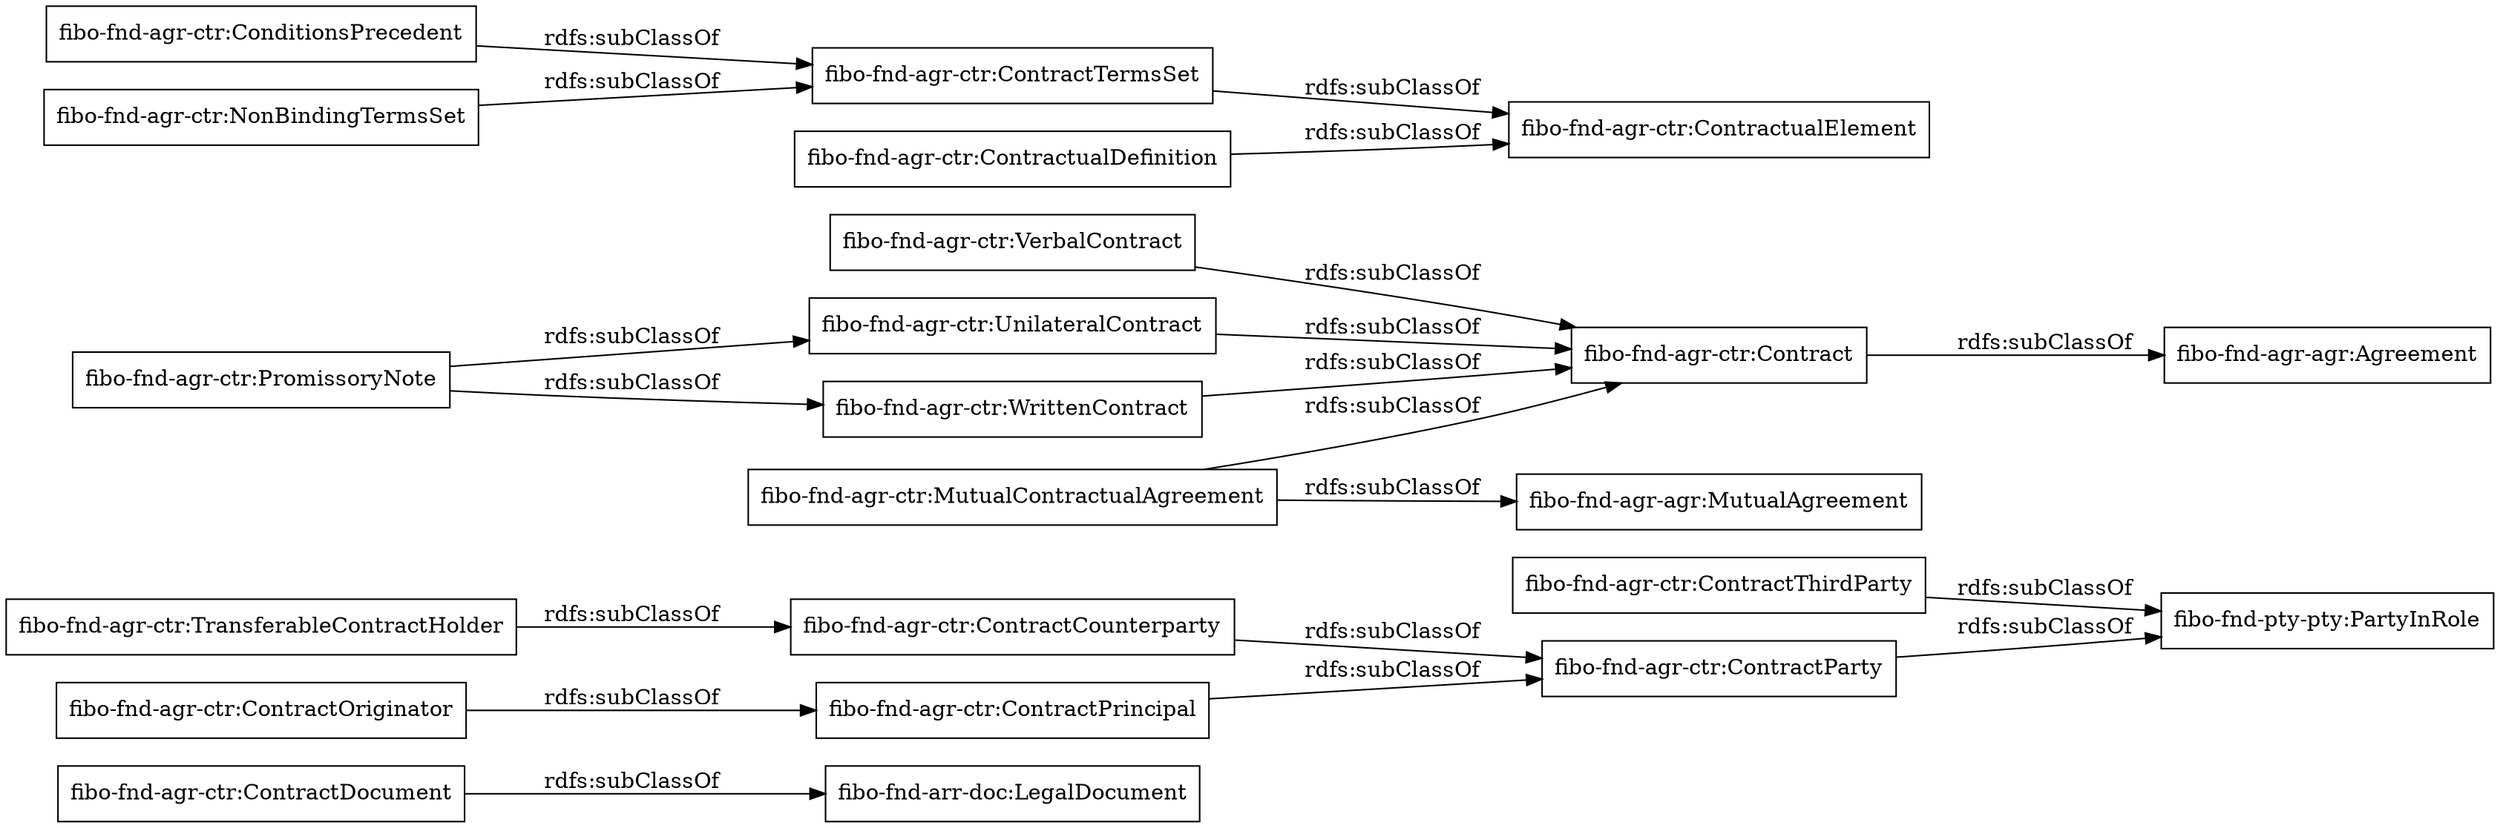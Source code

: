 digraph ar2dtool_diagram { 
rankdir=LR;
size="1000"
node [shape = rectangle, color="black"]; "fibo-fnd-agr-ctr:ContractDocument" "fibo-fnd-agr-ctr:ContractThirdParty" "fibo-fnd-agr-ctr:VerbalContract" "fibo-fnd-agr-ctr:ContractualElement" "fibo-fnd-agr-ctr:UnilateralContract" "fibo-fnd-agr-ctr:MutualContractualAgreement" "fibo-fnd-agr-ctr:ContractCounterparty" "fibo-fnd-agr-ctr:ContractOriginator" "fibo-fnd-agr-ctr:PromissoryNote" "fibo-fnd-agr-ctr:ContractTermsSet" "fibo-fnd-agr-ctr:ConditionsPrecedent" "fibo-fnd-agr-ctr:Contract" "fibo-fnd-agr-ctr:ContractParty" "fibo-fnd-agr-ctr:ContractPrincipal" "fibo-fnd-agr-ctr:ContractualDefinition" "fibo-fnd-agr-ctr:WrittenContract" "fibo-fnd-agr-ctr:NonBindingTermsSet" "fibo-fnd-agr-ctr:TransferableContractHolder" ; /*classes style*/
	"fibo-fnd-agr-ctr:ContractCounterparty" -> "fibo-fnd-agr-ctr:ContractParty" [ label = "rdfs:subClassOf" ];
	"fibo-fnd-agr-ctr:ContractOriginator" -> "fibo-fnd-agr-ctr:ContractPrincipal" [ label = "rdfs:subClassOf" ];
	"fibo-fnd-agr-ctr:ContractParty" -> "fibo-fnd-pty-pty:PartyInRole" [ label = "rdfs:subClassOf" ];
	"fibo-fnd-agr-ctr:ContractualDefinition" -> "fibo-fnd-agr-ctr:ContractualElement" [ label = "rdfs:subClassOf" ];
	"fibo-fnd-agr-ctr:MutualContractualAgreement" -> "fibo-fnd-agr-ctr:Contract" [ label = "rdfs:subClassOf" ];
	"fibo-fnd-agr-ctr:MutualContractualAgreement" -> "fibo-fnd-agr-agr:MutualAgreement" [ label = "rdfs:subClassOf" ];
	"fibo-fnd-agr-ctr:VerbalContract" -> "fibo-fnd-agr-ctr:Contract" [ label = "rdfs:subClassOf" ];
	"fibo-fnd-agr-ctr:Contract" -> "fibo-fnd-agr-agr:Agreement" [ label = "rdfs:subClassOf" ];
	"fibo-fnd-agr-ctr:PromissoryNote" -> "fibo-fnd-agr-ctr:WrittenContract" [ label = "rdfs:subClassOf" ];
	"fibo-fnd-agr-ctr:PromissoryNote" -> "fibo-fnd-agr-ctr:UnilateralContract" [ label = "rdfs:subClassOf" ];
	"fibo-fnd-agr-ctr:UnilateralContract" -> "fibo-fnd-agr-ctr:Contract" [ label = "rdfs:subClassOf" ];
	"fibo-fnd-agr-ctr:NonBindingTermsSet" -> "fibo-fnd-agr-ctr:ContractTermsSet" [ label = "rdfs:subClassOf" ];
	"fibo-fnd-agr-ctr:TransferableContractHolder" -> "fibo-fnd-agr-ctr:ContractCounterparty" [ label = "rdfs:subClassOf" ];
	"fibo-fnd-agr-ctr:ContractTermsSet" -> "fibo-fnd-agr-ctr:ContractualElement" [ label = "rdfs:subClassOf" ];
	"fibo-fnd-agr-ctr:ContractThirdParty" -> "fibo-fnd-pty-pty:PartyInRole" [ label = "rdfs:subClassOf" ];
	"fibo-fnd-agr-ctr:ContractPrincipal" -> "fibo-fnd-agr-ctr:ContractParty" [ label = "rdfs:subClassOf" ];
	"fibo-fnd-agr-ctr:WrittenContract" -> "fibo-fnd-agr-ctr:Contract" [ label = "rdfs:subClassOf" ];
	"fibo-fnd-agr-ctr:ContractDocument" -> "fibo-fnd-arr-doc:LegalDocument" [ label = "rdfs:subClassOf" ];
	"fibo-fnd-agr-ctr:ConditionsPrecedent" -> "fibo-fnd-agr-ctr:ContractTermsSet" [ label = "rdfs:subClassOf" ];

}
